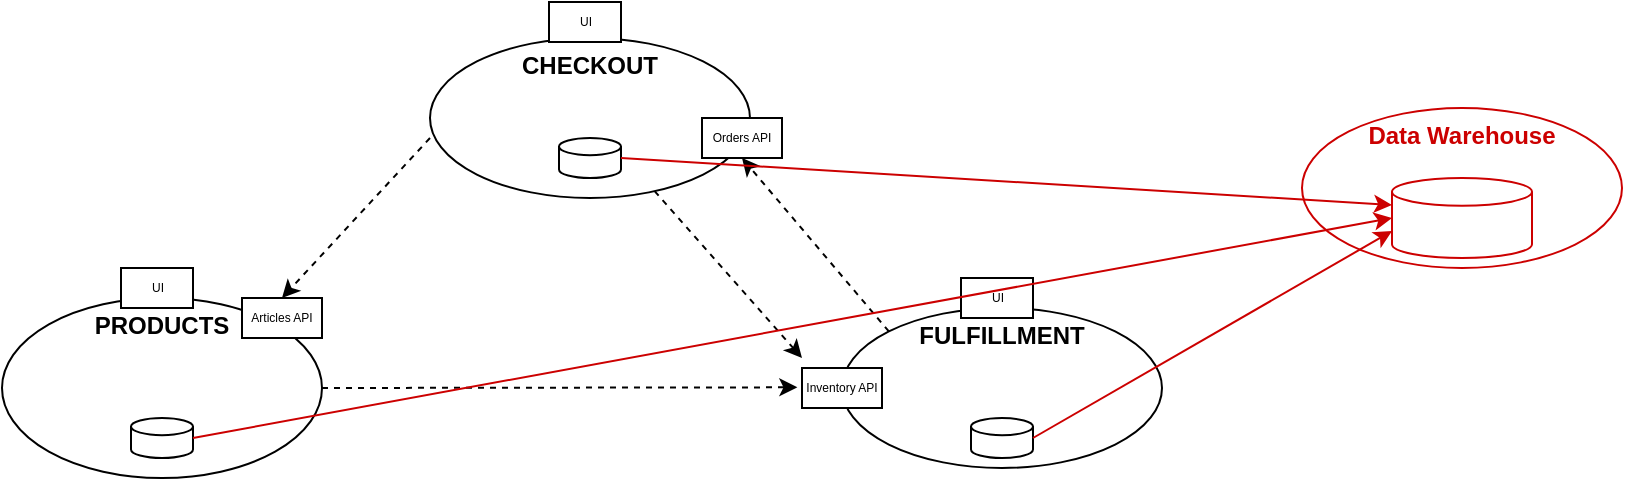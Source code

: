 <mxfile version="16.2.2" type="github">
  <diagram id="27UEhvcbevQ5RNf_Fo5W" name="Page-1">
    <mxGraphModel dx="852" dy="461" grid="1" gridSize="10" guides="1" tooltips="1" connect="1" arrows="1" fold="1" page="1" pageScale="1" pageWidth="827" pageHeight="1169" math="0" shadow="0">
      <root>
        <mxCell id="0" />
        <mxCell id="1" parent="0" />
        <mxCell id="eU_o_KIkQ3SQvetF1IrI-12" value="CHECKOUT" style="ellipse;whiteSpace=wrap;html=1;fontStyle=1;verticalAlign=top;" vertex="1" parent="1">
          <mxGeometry x="294" y="280" width="160" height="80" as="geometry" />
        </mxCell>
        <mxCell id="eU_o_KIkQ3SQvetF1IrI-13" value="PRODUCTS" style="ellipse;whiteSpace=wrap;html=1;fontStyle=1;verticalAlign=top;" vertex="1" parent="1">
          <mxGeometry x="80" y="410" width="160" height="90" as="geometry" />
        </mxCell>
        <mxCell id="eU_o_KIkQ3SQvetF1IrI-17" value="" style="endArrow=classic;html=1;rounded=0;exitX=0.033;exitY=0.65;exitDx=0;exitDy=0;exitPerimeter=0;entryX=0.5;entryY=0;entryDx=0;entryDy=0;dashed=1;" edge="1" parent="1" target="eU_o_KIkQ3SQvetF1IrI-43">
          <mxGeometry width="50" height="50" relative="1" as="geometry">
            <mxPoint x="294.0" y="330" as="sourcePoint" />
            <mxPoint x="210" y="400" as="targetPoint" />
          </mxGeometry>
        </mxCell>
        <mxCell id="eU_o_KIkQ3SQvetF1IrI-24" value="FULFILLMENT" style="ellipse;whiteSpace=wrap;html=1;fontStyle=1;verticalAlign=top;" vertex="1" parent="1">
          <mxGeometry x="500" y="415" width="160" height="80" as="geometry" />
        </mxCell>
        <mxCell id="eU_o_KIkQ3SQvetF1IrI-29" value="" style="endArrow=classic;html=1;rounded=0;exitX=1;exitY=0.5;exitDx=0;exitDy=0;entryX=-0.058;entryY=0.483;entryDx=0;entryDy=0;entryPerimeter=0;dashed=1;" edge="1" parent="1" source="eU_o_KIkQ3SQvetF1IrI-13" target="eU_o_KIkQ3SQvetF1IrI-42">
          <mxGeometry width="50" height="50" relative="1" as="geometry">
            <mxPoint x="304" y="340" as="sourcePoint" />
            <mxPoint x="470" y="455" as="targetPoint" />
          </mxGeometry>
        </mxCell>
        <mxCell id="eU_o_KIkQ3SQvetF1IrI-31" value="" style="endArrow=classic;html=1;rounded=0;dashed=1;" edge="1" parent="1" source="eU_o_KIkQ3SQvetF1IrI-12">
          <mxGeometry width="50" height="50" relative="1" as="geometry">
            <mxPoint x="250" y="465.0" as="sourcePoint" />
            <mxPoint x="480" y="440" as="targetPoint" />
          </mxGeometry>
        </mxCell>
        <mxCell id="eU_o_KIkQ3SQvetF1IrI-33" value="" style="shape=cylinder3;whiteSpace=wrap;html=1;boundedLbl=1;backgroundOutline=1;size=4.286;" vertex="1" parent="1">
          <mxGeometry x="358.5" y="330" width="31" height="20" as="geometry" />
        </mxCell>
        <mxCell id="eU_o_KIkQ3SQvetF1IrI-35" value="" style="shape=cylinder3;whiteSpace=wrap;html=1;boundedLbl=1;backgroundOutline=1;size=4.286;" vertex="1" parent="1">
          <mxGeometry x="144.5" y="470" width="31" height="20" as="geometry" />
        </mxCell>
        <mxCell id="eU_o_KIkQ3SQvetF1IrI-36" value="" style="shape=cylinder3;whiteSpace=wrap;html=1;boundedLbl=1;backgroundOutline=1;size=4.286;" vertex="1" parent="1">
          <mxGeometry x="564.5" y="470" width="31" height="20" as="geometry" />
        </mxCell>
        <mxCell id="eU_o_KIkQ3SQvetF1IrI-37" value="Orders API" style="rounded=0;whiteSpace=wrap;html=1;fontSize=6;" vertex="1" parent="1">
          <mxGeometry x="430" y="320" width="40" height="20" as="geometry" />
        </mxCell>
        <mxCell id="eU_o_KIkQ3SQvetF1IrI-39" value="" style="endArrow=classic;html=1;rounded=0;exitX=0;exitY=0;exitDx=0;exitDy=0;entryX=0.5;entryY=1;entryDx=0;entryDy=0;dashed=1;" edge="1" parent="1" source="eU_o_KIkQ3SQvetF1IrI-24" target="eU_o_KIkQ3SQvetF1IrI-37">
          <mxGeometry width="50" height="50" relative="1" as="geometry">
            <mxPoint x="250" y="465" as="sourcePoint" />
            <mxPoint x="510" y="465" as="targetPoint" />
          </mxGeometry>
        </mxCell>
        <mxCell id="eU_o_KIkQ3SQvetF1IrI-42" value="Inventory API" style="rounded=0;whiteSpace=wrap;html=1;fontSize=6;" vertex="1" parent="1">
          <mxGeometry x="480" y="445" width="40" height="20" as="geometry" />
        </mxCell>
        <mxCell id="eU_o_KIkQ3SQvetF1IrI-43" value="Articles API" style="rounded=0;whiteSpace=wrap;html=1;fontSize=6;" vertex="1" parent="1">
          <mxGeometry x="200" y="410" width="40" height="20" as="geometry" />
        </mxCell>
        <mxCell id="eU_o_KIkQ3SQvetF1IrI-45" value="UI" style="rounded=0;whiteSpace=wrap;html=1;fontSize=6;" vertex="1" parent="1">
          <mxGeometry x="353.5" y="262" width="36" height="20" as="geometry" />
        </mxCell>
        <mxCell id="eU_o_KIkQ3SQvetF1IrI-46" value="UI" style="rounded=0;whiteSpace=wrap;html=1;fontSize=6;" vertex="1" parent="1">
          <mxGeometry x="139.5" y="395" width="36" height="20" as="geometry" />
        </mxCell>
        <mxCell id="eU_o_KIkQ3SQvetF1IrI-47" value="UI" style="rounded=0;whiteSpace=wrap;html=1;fontSize=6;" vertex="1" parent="1">
          <mxGeometry x="559.5" y="400" width="36" height="20" as="geometry" />
        </mxCell>
        <mxCell id="eU_o_KIkQ3SQvetF1IrI-48" value="Data Warehouse" style="ellipse;whiteSpace=wrap;html=1;fontStyle=1;verticalAlign=top;fontColor=#CC0000;strokeColor=#CC0000;" vertex="1" parent="1">
          <mxGeometry x="730" y="315" width="160" height="80" as="geometry" />
        </mxCell>
        <mxCell id="eU_o_KIkQ3SQvetF1IrI-49" value="" style="shape=cylinder3;whiteSpace=wrap;html=1;boundedLbl=1;backgroundOutline=1;size=6.931;strokeColor=#CC0000;" vertex="1" parent="1">
          <mxGeometry x="775" y="350" width="70" height="40" as="geometry" />
        </mxCell>
        <mxCell id="eU_o_KIkQ3SQvetF1IrI-50" value="" style="endArrow=classic;html=1;rounded=0;fontSize=6;fontColor=#CC0000;entryX=0;entryY=0;entryDx=0;entryDy=13.466;entryPerimeter=0;exitX=1;exitY=0.5;exitDx=0;exitDy=0;exitPerimeter=0;strokeColor=#CC0000;" edge="1" parent="1" source="eU_o_KIkQ3SQvetF1IrI-33" target="eU_o_KIkQ3SQvetF1IrI-49">
          <mxGeometry width="50" height="50" relative="1" as="geometry">
            <mxPoint x="530" y="260" as="sourcePoint" />
            <mxPoint x="730" y="230" as="targetPoint" />
          </mxGeometry>
        </mxCell>
        <mxCell id="eU_o_KIkQ3SQvetF1IrI-51" value="" style="endArrow=classic;html=1;rounded=0;fontSize=6;fontColor=#CC0000;exitX=1;exitY=0.5;exitDx=0;exitDy=0;exitPerimeter=0;strokeColor=#CC0000;entryX=0;entryY=0.5;entryDx=0;entryDy=0;entryPerimeter=0;" edge="1" parent="1" source="eU_o_KIkQ3SQvetF1IrI-35" target="eU_o_KIkQ3SQvetF1IrI-49">
          <mxGeometry width="50" height="50" relative="1" as="geometry">
            <mxPoint x="399.5" y="350" as="sourcePoint" />
            <mxPoint x="770" y="373" as="targetPoint" />
          </mxGeometry>
        </mxCell>
        <mxCell id="eU_o_KIkQ3SQvetF1IrI-52" value="" style="endArrow=classic;html=1;rounded=0;fontSize=6;fontColor=#CC0000;exitX=1;exitY=0.5;exitDx=0;exitDy=0;exitPerimeter=0;strokeColor=#CC0000;entryX=0;entryY=0;entryDx=0;entryDy=26.534;entryPerimeter=0;" edge="1" parent="1" source="eU_o_KIkQ3SQvetF1IrI-36" target="eU_o_KIkQ3SQvetF1IrI-49">
          <mxGeometry width="50" height="50" relative="1" as="geometry">
            <mxPoint x="185.5" y="490.0" as="sourcePoint" />
            <mxPoint x="780" y="383" as="targetPoint" />
          </mxGeometry>
        </mxCell>
      </root>
    </mxGraphModel>
  </diagram>
</mxfile>
